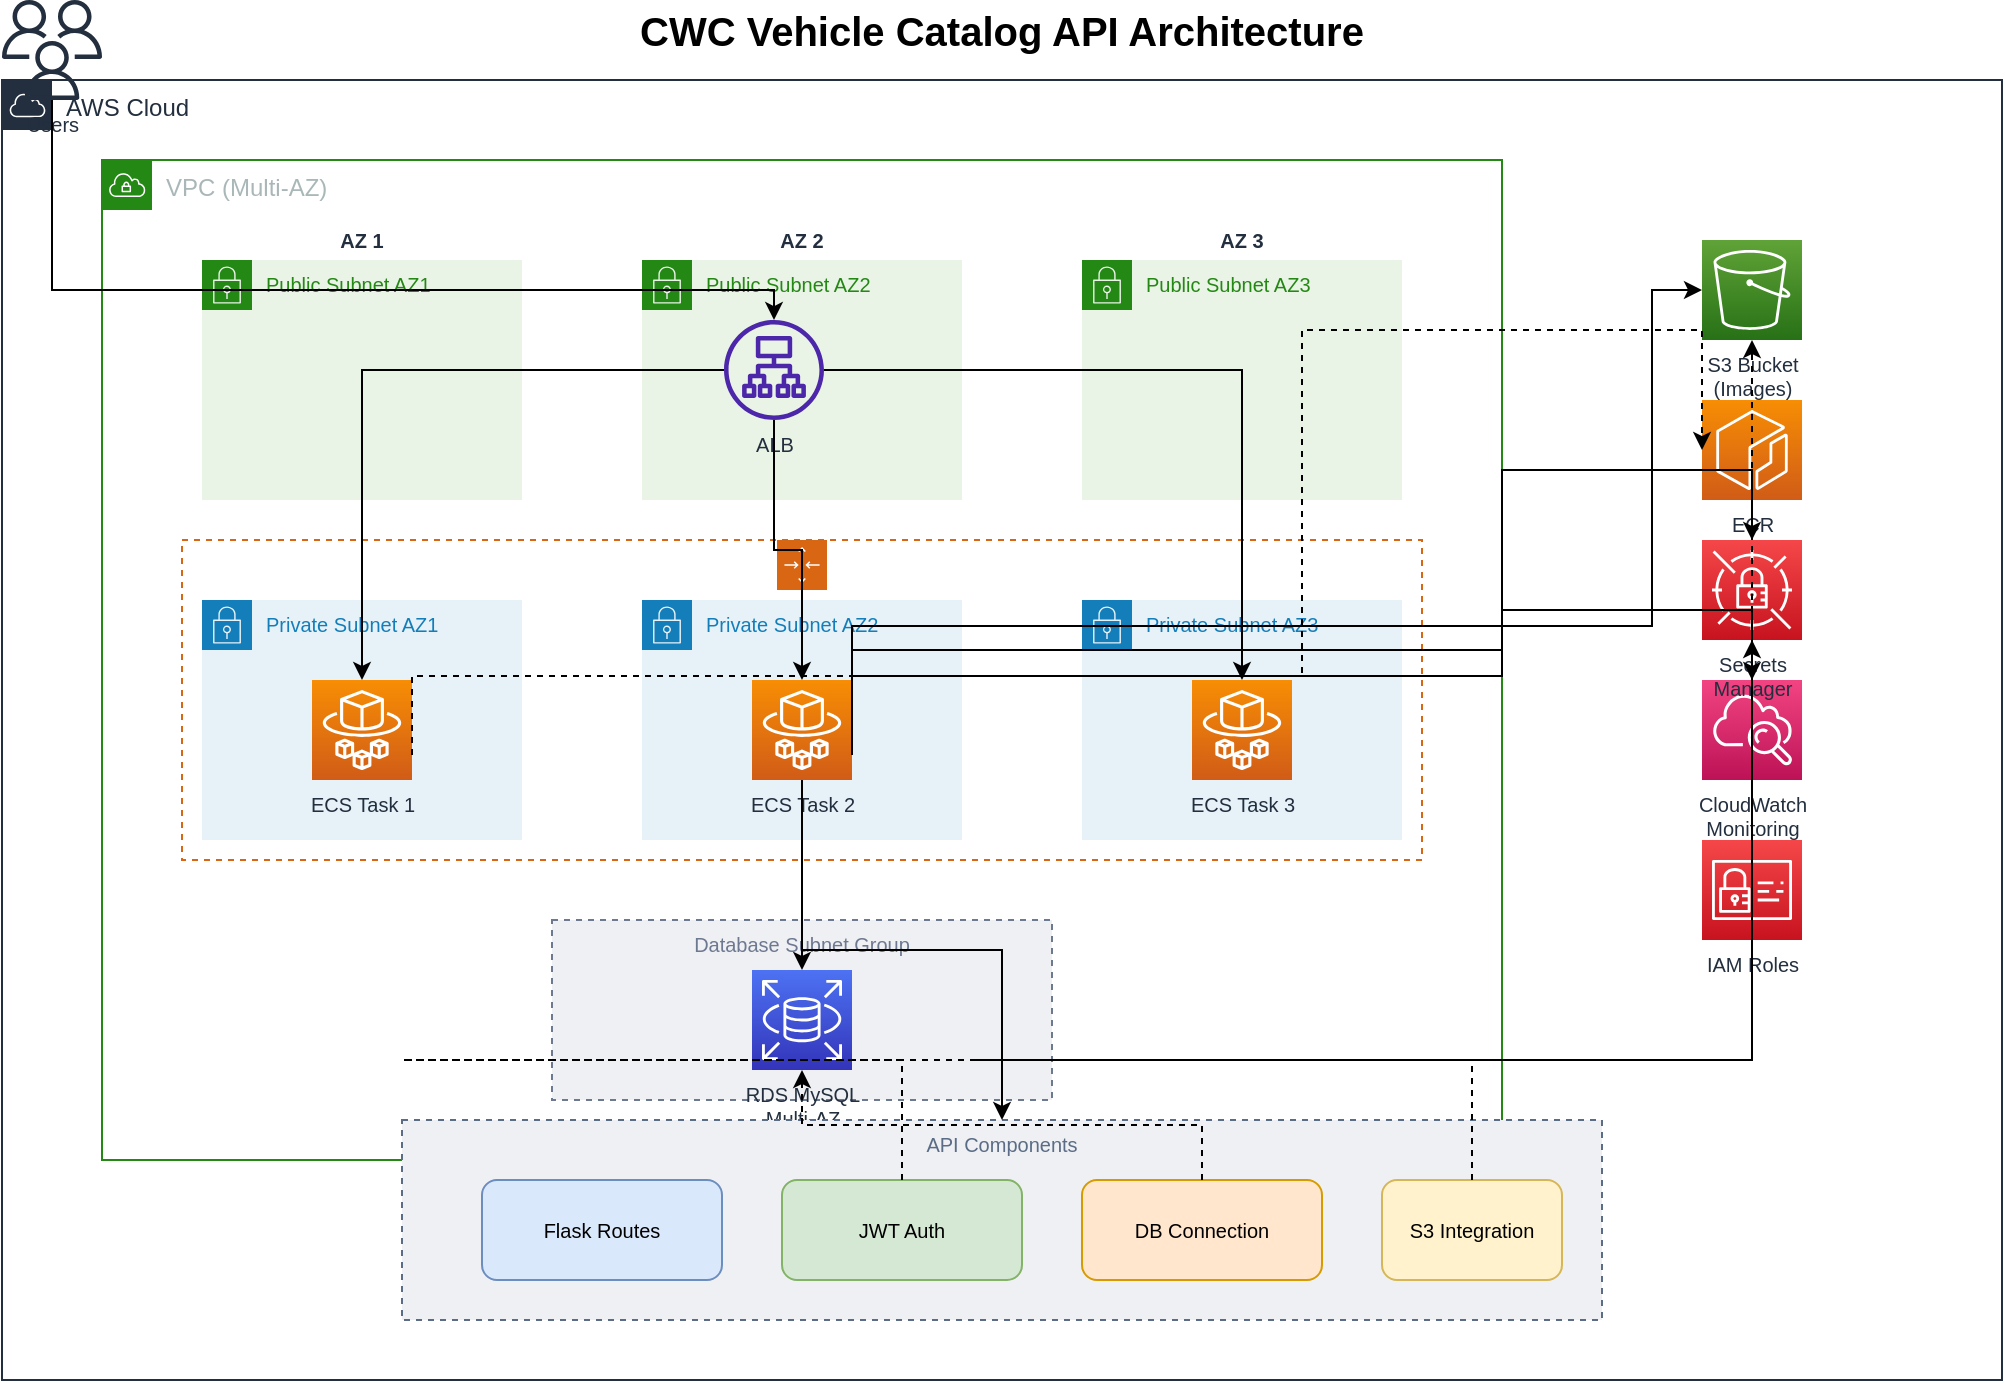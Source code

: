 <?xml version="1.0" encoding="UTF-8"?>
<mxfile version="15.8.3">
  <diagram id="cwc-architecture" name="CWC API Architecture">
    <mxGraphModel dx="1422" dy="794" grid="1" gridSize="10" guides="1" tooltips="1" connect="1" arrows="1" fold="1" page="1" pageScale="1" pageWidth="1100" pageHeight="850" math="0" shadow="0">
      <root>
        <mxCell id="0" />
        <mxCell id="1" parent="0" />
        
        <!-- Title -->
        <mxCell id="title" value="CWC Vehicle Catalog API Architecture" style="text;html=1;strokeColor=none;fillColor=none;align=center;verticalAlign=middle;whiteSpace=wrap;rounded=0;fontSize=20;fontStyle=1" vertex="1" parent="1">
          <mxGeometry x="250" y="20" width="600" height="30" as="geometry" />
        </mxCell>
        
        <!-- AWS Cloud -->
        <mxCell id="aws-cloud" value="AWS Cloud" style="points=[[0,0],[0.25,0],[0.5,0],[0.75,0],[1,0],[1,0.25],[1,0.5],[1,0.75],[1,1],[0.75,1],[0.5,1],[0.25,1],[0,1],[0,0.75],[0,0.5],[0,0.25]];outlineConnect=0;gradientColor=none;html=1;whiteSpace=wrap;fontSize=12;fontStyle=0;container=1;pointerEvents=0;collapsible=0;recursiveResize=0;shape=mxgraph.aws4.group;grIcon=mxgraph.aws4.group_aws_cloud;strokeColor=#232F3E;fillColor=none;verticalAlign=top;align=left;spacingLeft=30;fontColor=#232F3E;dashed=0;" vertex="1" parent="1">
          <mxGeometry x="50" y="60" width="1000" height="650" as="geometry" />
        </mxCell>
        
        <!-- VPC -->
        <mxCell id="vpc" value="VPC (Multi-AZ)" style="points=[[0,0],[0.25,0],[0.5,0],[0.75,0],[1,0],[1,0.25],[1,0.5],[1,0.75],[1,1],[0.75,1],[0.5,1],[0.25,1],[0,1],[0,0.75],[0,0.5],[0,0.25]];outlineConnect=0;gradientColor=none;html=1;whiteSpace=wrap;fontSize=12;fontStyle=0;container=1;pointerEvents=0;collapsible=0;recursiveResize=0;shape=mxgraph.aws4.group;grIcon=mxgraph.aws4.group_vpc;strokeColor=#248814;fillColor=none;verticalAlign=top;align=left;spacingLeft=30;fontColor=#AAB7B8;dashed=0;" vertex="1" parent="aws-cloud">
          <mxGeometry x="50" y="40" width="700" height="500" as="geometry" />
        </mxCell>
        
        <!-- AZ Labels -->
        <mxCell id="az1-label" value="AZ 1" style="text;html=1;strokeColor=none;fillColor=none;align=center;verticalAlign=middle;whiteSpace=wrap;rounded=0;fontSize=10;fontStyle=1;fontColor=#232F3E;" vertex="1" parent="vpc">
          <mxGeometry x="80" y="30" width="100" height="20" as="geometry" />
        </mxCell>
        
        <mxCell id="az2-label" value="AZ 2" style="text;html=1;strokeColor=none;fillColor=none;align=center;verticalAlign=middle;whiteSpace=wrap;rounded=0;fontSize=10;fontStyle=1;fontColor=#232F3E;" vertex="1" parent="vpc">
          <mxGeometry x="300" y="30" width="100" height="20" as="geometry" />
        </mxCell>
        
        <mxCell id="az3-label" value="AZ 3" style="text;html=1;strokeColor=none;fillColor=none;align=center;verticalAlign=middle;whiteSpace=wrap;rounded=0;fontSize=10;fontStyle=1;fontColor=#232F3E;" vertex="1" parent="vpc">
          <mxGeometry x="520" y="30" width="100" height="20" as="geometry" />
        </mxCell>
        
        <!-- Public Subnets -->
        <mxCell id="public-subnet1" value="Public Subnet AZ1" style="points=[[0,0],[0.25,0],[0.5,0],[0.75,0],[1,0],[1,0.25],[1,0.5],[1,0.75],[1,1],[0.75,1],[0.5,1],[0.25,1],[0,1],[0,0.75],[0,0.5],[0,0.25]];outlineConnect=0;gradientColor=none;html=1;whiteSpace=wrap;fontSize=10;fontStyle=0;container=1;pointerEvents=0;collapsible=0;recursiveResize=0;shape=mxgraph.aws4.group;grIcon=mxgraph.aws4.group_security_group;grStroke=0;strokeColor=#248814;fillColor=#E9F3E6;verticalAlign=top;align=left;spacingLeft=30;fontColor=#248814;dashed=0;" vertex="1" parent="vpc">
          <mxGeometry x="50" y="50" width="160" height="120" as="geometry" />
        </mxCell>
        
        <mxCell id="public-subnet2" value="Public Subnet AZ2" style="points=[[0,0],[0.25,0],[0.5,0],[0.75,0],[1,0],[1,0.25],[1,0.5],[1,0.75],[1,1],[0.75,1],[0.5,1],[0.25,1],[0,1],[0,0.75],[0,0.5],[0,0.25]];outlineConnect=0;gradientColor=none;html=1;whiteSpace=wrap;fontSize=10;fontStyle=0;container=1;pointerEvents=0;collapsible=0;recursiveResize=0;shape=mxgraph.aws4.group;grIcon=mxgraph.aws4.group_security_group;grStroke=0;strokeColor=#248814;fillColor=#E9F3E6;verticalAlign=top;align=left;spacingLeft=30;fontColor=#248814;dashed=0;" vertex="1" parent="vpc">
          <mxGeometry x="270" y="50" width="160" height="120" as="geometry" />
        </mxCell>
        
        <mxCell id="public-subnet3" value="Public Subnet AZ3" style="points=[[0,0],[0.25,0],[0.5,0],[0.75,0],[1,0],[1,0.25],[1,0.5],[1,0.75],[1,1],[0.75,1],[0.5,1],[0.25,1],[0,1],[0,0.75],[0,0.5],[0,0.25]];outlineConnect=0;gradientColor=none;html=1;whiteSpace=wrap;fontSize=10;fontStyle=0;container=1;pointerEvents=0;collapsible=0;recursiveResize=0;shape=mxgraph.aws4.group;grIcon=mxgraph.aws4.group_security_group;grStroke=0;strokeColor=#248814;fillColor=#E9F3E6;verticalAlign=top;align=left;spacingLeft=30;fontColor=#248814;dashed=0;" vertex="1" parent="vpc">
          <mxGeometry x="490" y="50" width="160" height="120" as="geometry" />
        </mxCell>
        
        <!-- ALB -->
        <mxCell id="alb" value="ALB" style="sketch=0;outlineConnect=0;fontColor=#232F3E;gradientColor=none;fillColor=#4D27AA;strokeColor=none;dashed=0;verticalLabelPosition=bottom;verticalAlign=top;align=center;html=1;fontSize=10;fontStyle=0;aspect=fixed;pointerEvents=1;shape=mxgraph.aws4.application_load_balancer;" vertex="1" parent="vpc">
          <mxGeometry x="311" y="80" width="50" height="50" as="geometry" />
        </mxCell>
        
        <!-- Auto Scaling Group -->
        <mxCell id="asg" value="Auto Scaling Group" style="points=[[0,0],[0.25,0],[0.5,0],[0.75,0],[1,0],[1,0.25],[1,0.5],[1,0.75],[1,1],[0.75,1],[0.5,1],[0.25,1],[0,1],[0,0.75],[0,0.5],[0,0.25]];outlineConnect=0;gradientColor=none;html=1;whiteSpace=wrap;fontSize=10;fontStyle=0;container=0;pointerEvents=0;collapsible=0;recursiveResize=0;shape=mxgraph.aws4.groupCenter;grIcon=mxgraph.aws4.group_auto_scaling_group;grStroke=1;strokeColor=#D86613;fillColor=none;verticalAlign=top;align=center;fontColor=#D86613;dashed=1;spacingTop=25;" vertex="1" parent="vpc">
          <mxGeometry x="40" y="190" width="620" height="160" as="geometry" />
        </mxCell>
        
        <!-- Private Subnets -->
        <mxCell id="private-subnet1" value="Private Subnet AZ1" style="points=[[0,0],[0.25,0],[0.5,0],[0.75,0],[1,0],[1,0.25],[1,0.5],[1,0.75],[1,1],[0.75,1],[0.5,1],[0.25,1],[0,1],[0,0.75],[0,0.5],[0,0.25]];outlineConnect=0;gradientColor=none;html=1;whiteSpace=wrap;fontSize=10;fontStyle=0;container=1;pointerEvents=0;collapsible=0;recursiveResize=0;shape=mxgraph.aws4.group;grIcon=mxgraph.aws4.group_security_group;grStroke=0;strokeColor=#147EBA;fillColor=#E6F2F8;verticalAlign=top;align=left;spacingLeft=30;fontColor=#147EBA;dashed=0;" vertex="1" parent="vpc">
          <mxGeometry x="50" y="220" width="160" height="120" as="geometry" />
        </mxCell>
        
        <!-- ECS Fargate 1 -->
        <mxCell id="ecs1" value="ECS Task 1" style="sketch=0;points=[[0,0,0],[0.25,0,0],[0.5,0,0],[0.75,0,0],[1,0,0],[0,1,0],[0.25,1,0],[0.5,1,0],[0.75,1,0],[1,1,0],[0,0.25,0],[0,0.5,0],[0,0.75,0],[1,0.25,0],[1,0.5,0],[1,0.75,0]];outlineConnect=0;fontColor=#232F3E;gradientColor=#F78E04;gradientDirection=north;fillColor=#D05C17;strokeColor=#ffffff;dashed=0;verticalLabelPosition=bottom;verticalAlign=top;align=center;html=1;fontSize=10;fontStyle=0;aspect=fixed;shape=mxgraph.aws4.resourceIcon;resIcon=mxgraph.aws4.fargate;" vertex="1" parent="private-subnet1">
          <mxGeometry x="55" y="40" width="50" height="50" as="geometry" />
        </mxCell>
        
        <mxCell id="private-subnet2" value="Private Subnet AZ2" style="points=[[0,0],[0.25,0],[0.5,0],[0.75,0],[1,0],[1,0.25],[1,0.5],[1,0.75],[1,1],[0.75,1],[0.5,1],[0.25,1],[0,1],[0,0.75],[0,0.5],[0,0.25]];outlineConnect=0;gradientColor=none;html=1;whiteSpace=wrap;fontSize=10;fontStyle=0;container=1;pointerEvents=0;collapsible=0;recursiveResize=0;shape=mxgraph.aws4.group;grIcon=mxgraph.aws4.group_security_group;grStroke=0;strokeColor=#147EBA;fillColor=#E6F2F8;verticalAlign=top;align=left;spacingLeft=30;fontColor=#147EBA;dashed=0;" vertex="1" parent="vpc">
          <mxGeometry x="270" y="220" width="160" height="120" as="geometry" />
        </mxCell>
        
        <!-- ECS Fargate 2 -->
        <mxCell id="ecs2" value="ECS Task 2" style="sketch=0;points=[[0,0,0],[0.25,0,0],[0.5,0,0],[0.75,0,0],[1,0,0],[0,1,0],[0.25,1,0],[0.5,1,0],[0.75,1,0],[1,1,0],[0,0.25,0],[0,0.5,0],[0,0.75,0],[1,0.25,0],[1,0.5,0],[1,0.75,0]];outlineConnect=0;fontColor=#232F3E;gradientColor=#F78E04;gradientDirection=north;fillColor=#D05C17;strokeColor=#ffffff;dashed=0;verticalLabelPosition=bottom;verticalAlign=top;align=center;html=1;fontSize=10;fontStyle=0;aspect=fixed;shape=mxgraph.aws4.resourceIcon;resIcon=mxgraph.aws4.fargate;" vertex="1" parent="private-subnet2">
          <mxGeometry x="55" y="40" width="50" height="50" as="geometry" />
        </mxCell>
        
        <mxCell id="private-subnet3" value="Private Subnet AZ3" style="points=[[0,0],[0.25,0],[0.5,0],[0.75,0],[1,0],[1,0.25],[1,0.5],[1,0.75],[1,1],[0.75,1],[0.5,1],[0.25,1],[0,1],[0,0.75],[0,0.5],[0,0.25]];outlineConnect=0;gradientColor=none;html=1;whiteSpace=wrap;fontSize=10;fontStyle=0;container=1;pointerEvents=0;collapsible=0;recursiveResize=0;shape=mxgraph.aws4.group;grIcon=mxgraph.aws4.group_security_group;grStroke=0;strokeColor=#147EBA;fillColor=#E6F2F8;verticalAlign=top;align=left;spacingLeft=30;fontColor=#147EBA;dashed=0;" vertex="1" parent="vpc">
          <mxGeometry x="490" y="220" width="160" height="120" as="geometry" />
        </mxCell>
        
        <!-- ECS Fargate 3 -->
        <mxCell id="ecs3" value="ECS Task 3" style="sketch=0;points=[[0,0,0],[0.25,0,0],[0.5,0,0],[0.75,0,0],[1,0,0],[0,1,0],[0.25,1,0],[0.5,1,0],[0.75,1,0],[1,1,0],[0,0.25,0],[0,0.5,0],[0,0.75,0],[1,0.25,0],[1,0.5,0],[1,0.75,0]];outlineConnect=0;fontColor=#232F3E;gradientColor=#F78E04;gradientDirection=north;fillColor=#D05C17;strokeColor=#ffffff;dashed=0;verticalLabelPosition=bottom;verticalAlign=top;align=center;html=1;fontSize=10;fontStyle=0;aspect=fixed;shape=mxgraph.aws4.resourceIcon;resIcon=mxgraph.aws4.fargate;" vertex="1" parent="private-subnet3">
          <mxGeometry x="55" y="40" width="50" height="50" as="geometry" />
        </mxCell>
        
        <!-- Database Subnets -->
        <mxCell id="db-subnet-group" value="Database Subnet Group" style="fillColor=#EFF0F3;strokeColor=#6D7891;dashed=1;verticalAlign=top;fontStyle=0;fontColor=#6D7891;whiteSpace=wrap;html=1;fontSize=10;" vertex="1" parent="vpc">
          <mxGeometry x="225" y="380" width="250" height="90" as="geometry" />
        </mxCell>
        
        <!-- RDS Multi-AZ -->
        <mxCell id="rds" value="RDS MySQL&#xa;Multi-AZ" style="sketch=0;points=[[0,0,0],[0.25,0,0],[0.5,0,0],[0.75,0,0],[1,0,0],[0,1,0],[0.25,1,0],[0.5,1,0],[0.75,1,0],[1,1,0],[0,0.25,0],[0,0.5,0],[0,0.75,0],[1,0.25,0],[1,0.5,0],[1,0.75,0]];outlineConnect=0;fontColor=#232F3E;gradientColor=#4D72F3;gradientDirection=north;fillColor=#3334B9;strokeColor=#ffffff;dashed=0;verticalLabelPosition=bottom;verticalAlign=top;align=center;html=1;fontSize=10;fontStyle=0;aspect=fixed;shape=mxgraph.aws4.resourceIcon;resIcon=mxgraph.aws4.rds;" vertex="1" parent="db-subnet-group">
          <mxGeometry x="100" y="25" width="50" height="50" as="geometry" />
        </mxCell>
        
        <!-- S3 -->
        <mxCell id="s3" value="S3 Bucket&#xa;(Images)" style="sketch=0;points=[[0,0,0],[0.25,0,0],[0.5,0,0],[0.75,0,0],[1,0,0],[0,1,0],[0.25,1,0],[0.5,1,0],[0.75,1,0],[1,1,0],[0,0.25,0],[0,0.5,0],[0,0.75,0],[1,0.25,0],[1,0.5,0],[1,0.75,0]];outlineConnect=0;fontColor=#232F3E;gradientColor=#60A337;gradientDirection=north;fillColor=#277116;strokeColor=#ffffff;dashed=0;verticalLabelPosition=bottom;verticalAlign=top;align=center;html=1;fontSize=10;fontStyle=0;aspect=fixed;shape=mxgraph.aws4.resourceIcon;resIcon=mxgraph.aws4.s3;" vertex="1" parent="aws-cloud">
          <mxGeometry x="850" y="80" width="50" height="50" as="geometry" />
        </mxCell>
        
        <!-- CloudWatch -->
        <mxCell id="cloudwatch" value="CloudWatch&#xa;Monitoring" style="sketch=0;points=[[0,0,0],[0.25,0,0],[0.5,0,0],[0.75,0,0],[1,0,0],[0,1,0],[0.25,1,0],[0.5,1,0],[0.75,1,0],[1,1,0],[0,0.25,0],[0,0.5,0],[0,0.75,0],[1,0.25,0],[1,0.5,0],[1,0.75,0]];points=[[0,0,0],[0.25,0,0],[0.5,0,0],[0.75,0,0],[1,0,0],[0,1,0],[0.25,1,0],[0.5,1,0],[0.75,1,0],[1,1,0],[0,0.25,0],[0,0.5,0],[0,0.75,0],[1,0.25,0],[1,0.5,0],[1,0.75,0]];outlineConnect=0;fontColor=#232F3E;gradientColor=#F34482;gradientDirection=north;fillColor=#BC1356;strokeColor=#ffffff;dashed=0;verticalLabelPosition=bottom;verticalAlign=top;align=center;html=1;fontSize=10;fontStyle=0;aspect=fixed;shape=mxgraph.aws4.resourceIcon;resIcon=mxgraph.aws4.cloudwatch;" vertex="1" parent="aws-cloud">
          <mxGeometry x="850" y="300" width="50" height="50" as="geometry" />
        </mxCell>
        
        <!-- ECR -->
        <mxCell id="ecr" value="ECR&#xa;Repository" style="sketch=0;points=[[0,0,0],[0.25,0,0],[0.5,0,0],[0.75,0,0],[1,0,0],[0,1,0],[0.25,1,0],[0.5,1,0],[0.75,1,0],[1,1,0],[0,0.25,0],[0,0.5,0],[0,0.75,0],[1,0.25,0],[1,0.5,0],[1,0.75,0]];outlineConnect=0;fontColor=#232F3E;gradientColor=#F78E04;gradientDirection=north;fillColor=#D05C17;strokeColor=#ffffff;dashed=0;verticalLabelPosition=bottom;verticalAlign=top;align=center;html=1;fontSize=10;fontStyle=0;aspect=fixed;shape=mxgraph.aws4.resourceIcon;resIcon=mxgraph.aws4.ecr;" vertex="1" parent="aws-cloud">
          <mxGeometry x="850" y="160" width="50" height="50" as="geometry" />
        </mxCell>
        
        <!-- Secrets Manager -->
        <mxCell id="secrets" value="Secrets&#xa;Manager" style="sketch=0;points=[[0,0,0],[0.25,0,0],[0.5,0,0],[0.75,0,0],[1,0,0],[0,1,0],[0.25,1,0],[0.5,1,0],[0.75,1,0],[1,1,0],[0,0.25,0],[0,0.5,0],[0,0.75,0],[1,0.25,0],[1,0.5,0],[1,0.75,0]];outlineConnect=0;fontColor=#232F3E;gradientColor=#F54749;gradientDirection=north;fillColor=#C7131F;strokeColor=#ffffff;dashed=0;verticalLabelPosition=bottom;verticalAlign=top;align=center;html=1;fontSize=10;fontStyle=0;aspect=fixed;shape=mxgraph.aws4.resourceIcon;resIcon=mxgraph.aws4.secrets_manager;" vertex="1" parent="aws-cloud">
          <mxGeometry x="850" y="230" width="50" height="50" as="geometry" />
        </mxCell>
        
        <!-- IAM -->
        <mxCell id="iam" value="IAM Roles" style="sketch=0;points=[[0,0,0],[0.25,0,0],[0.5,0,0],[0.75,0,0],[1,0,0],[0,1,0],[0.25,1,0],[0.5,1,0],[0.75,1,0],[1,1,0],[0,0.25,0],[0,0.5,0],[0,0.75,0],[1,0.25,0],[1,0.5,0],[1,0.75,0]];outlineConnect=0;fontColor=#232F3E;gradientColor=#F54749;gradientDirection=north;fillColor=#C7131F;strokeColor=#ffffff;dashed=0;verticalLabelPosition=bottom;verticalAlign=top;align=center;html=1;fontSize=10;fontStyle=0;aspect=fixed;shape=mxgraph.aws4.resourceIcon;resIcon=mxgraph.aws4.identity_and_access_management;" vertex="1" parent="aws-cloud">
          <mxGeometry x="850" y="380" width="50" height="50" as="geometry" />
        </mxCell>
        
        <!-- User -->
        <mxCell id="user" value="Users" style="sketch=0;outlineConnect=0;fontColor=#232F3E;gradientColor=none;fillColor=#232F3E;strokeColor=none;dashed=0;verticalLabelPosition=bottom;verticalAlign=top;align=center;html=1;fontSize=10;fontStyle=0;aspect=fixed;pointerEvents=1;shape=mxgraph.aws4.users;" vertex="1" parent="1">
          <mxGeometry x="50" y="20" width="50" height="50" as="geometry" />
        </mxCell>
        
        <!-- API Components -->
        <mxCell id="api-components" value="API Components" style="fillColor=#EFF0F3;strokeColor=#5A6C86;dashed=1;verticalAlign=top;fontStyle=0;fontColor=#5A6C86;whiteSpace=wrap;html=1;fontSize=10;" vertex="1" parent="1">
          <mxGeometry x="250" y="580" width="600" height="100" as="geometry" />
        </mxCell>
        
        <!-- API Routes -->
        <mxCell id="api-routes" value="Flask Routes" style="rounded=1;whiteSpace=wrap;html=1;fillColor=#dae8fc;strokeColor=#6c8ebf;fontSize=10;" vertex="1" parent="api-components">
          <mxGeometry x="40" y="30" width="120" height="50" as="geometry" />
        </mxCell>
        
        <!-- JWT Auth -->
        <mxCell id="jwt-auth" value="JWT Auth" style="rounded=1;whiteSpace=wrap;html=1;fillColor=#d5e8d4;strokeColor=#82b366;fontSize=10;" vertex="1" parent="api-components">
          <mxGeometry x="190" y="30" width="120" height="50" as="geometry" />
        </mxCell>
        
        <!-- DB Connection -->
        <mxCell id="db-conn" value="DB Connection" style="rounded=1;whiteSpace=wrap;html=1;fillColor=#ffe6cc;strokeColor=#d79b00;fontSize=10;" vertex="1" parent="api-components">
          <mxGeometry x="340" y="30" width="120" height="50" as="geometry" />
        </mxCell>
        
        <!-- S3 Integration -->
        <mxCell id="s3-int" value="S3 Integration" style="rounded=1;whiteSpace=wrap;html=1;fillColor=#fff2cc;strokeColor=#d6b656;fontSize=10;" vertex="1" parent="api-components">
          <mxGeometry x="490" y="30" width="90" height="50" as="geometry" />
        </mxCell>
        
        <!-- Connections -->
        <!-- User to ALB -->
        <mxCell id="user-alb" value="" style="edgeStyle=orthogonalEdgeStyle;rounded=0;orthogonalLoop=1;jettySize=auto;html=1;" edge="1" parent="1" source="user" target="alb">
          <mxGeometry relative="1" as="geometry">
            <Array as="points">
              <mxPoint x="75" y="165" />
            </Array>
          </mxGeometry>
        </mxCell>
        
        <!-- ALB to ECS -->
        <mxCell id="alb-ecs1" value="" style="edgeStyle=orthogonalEdgeStyle;rounded=0;orthogonalLoop=1;jettySize=auto;html=1;" edge="1" parent="1" source="alb" target="ecs1">
          <mxGeometry relative="1" as="geometry" />
        </mxCell>
        
        <mxCell id="alb-ecs2" value="" style="edgeStyle=orthogonalEdgeStyle;rounded=0;orthogonalLoop=1;jettySize=auto;html=1;" edge="1" parent="1" source="alb" target="ecs2">
          <mxGeometry relative="1" as="geometry" />
        </mxCell>
        
        <mxCell id="alb-ecs3" value="" style="edgeStyle=orthogonalEdgeStyle;rounded=0;orthogonalLoop=1;jettySize=auto;html=1;" edge="1" parent="1" source="alb" target="ecs3">
          <mxGeometry relative="1" as="geometry" />
        </mxCell>
        
        <!-- ECS to RDS -->
        <mxCell id="ecs-rds" value="" style="edgeStyle=orthogonalEdgeStyle;rounded=0;orthogonalLoop=1;jettySize=auto;html=1;" edge="1" parent="1" source="ecs2" target="rds">
          <mxGeometry relative="1" as="geometry" />
        </mxCell>
        
        <!-- ECS to S3 -->
        <mxCell id="ecs-s3" value="" style="edgeStyle=orthogonalEdgeStyle;rounded=0;orthogonalLoop=1;jettySize=auto;html=1;exitX=1;exitY=0.25;exitDx=0;exitDy=0;exitPerimeter=0;" edge="1" parent="1" source="ecs2" target="s3">
          <mxGeometry relative="1" as="geometry">
            <Array as="points">
              <mxPoint x="875" y="333" />
            </Array>
          </mxGeometry>
        </mxCell>
        
        <!-- ECS to Secrets -->
        <mxCell id="ecs-secrets" value="" style="edgeStyle=orthogonalEdgeStyle;rounded=0;orthogonalLoop=1;jettySize=auto;html=1;exitX=1;exitY=0.5;exitDx=0;exitDy=0;exitPerimeter=0;" edge="1" parent="1" source="ecs2" target="secrets">
          <mxGeometry relative="1" as="geometry">
            <Array as="points">
              <mxPoint x="800" y="345" />
              <mxPoint x="800" y="255" />
            </Array>
          </mxGeometry>
        </mxCell>
        
        <!-- ECS to CloudWatch -->
        <mxCell id="ecs-cloudwatch" value="" style="edgeStyle=orthogonalEdgeStyle;rounded=0;orthogonalLoop=1;jettySize=auto;html=1;exitX=1;exitY=0.75;exitDx=0;exitDy=0;exitPerimeter=0;" edge="1" parent="1" source="ecs2" target="cloudwatch">
          <mxGeometry relative="1" as="geometry">
            <Array as="points">
              <mxPoint x="800" y="358" />
              <mxPoint x="800" y="325" />
            </Array>
          </mxGeometry>
        </mxCell>
        
        <!-- ECS to ECR -->
        <mxCell id="ecs-ecr" value="" style="edgeStyle=orthogonalEdgeStyle;rounded=0;orthogonalLoop=1;jettySize=auto;html=1;exitX=1;exitY=0.75;exitDx=0;exitDy=0;exitPerimeter=0;entryX=0;entryY=0.5;entryDx=0;entryDy=0;entryPerimeter=0;dashed=1;" edge="1" parent="1" source="ecs1" target="ecr">
          <mxGeometry relative="1" as="geometry">
            <Array as="points">
              <mxPoint x="700" y="358" />
              <mxPoint x="700" y="185" />
            </Array>
          </mxGeometry>
        </mxCell>
        
        <!-- ECS to API Components -->
        <mxCell id="ecs-api" value="" style="edgeStyle=orthogonalEdgeStyle;rounded=0;orthogonalLoop=1;jettySize=auto;html=1;exitX=0.5;exitY=1;exitDx=0;exitDy=0;exitPerimeter=0;entryX=0.5;entryY=0;entryDx=0;entryDy=0;" edge="1" parent="1" source="ecs2" target="api-components">
          <mxGeometry relative="1" as="geometry" />
        </mxCell>
        
        <!-- API to AWS Services -->
        <mxCell id="api-rds" value="" style="edgeStyle=orthogonalEdgeStyle;rounded=0;orthogonalLoop=1;jettySize=auto;html=1;exitX=0.5;exitY=0;exitDx=0;exitDy=0;entryX=0.5;entryY=1;entryDx=0;entryDy=0;entryPerimeter=0;dashed=1;" edge="1" parent="1" source="db-conn" target="rds">
          <mxGeometry relative="1" as="geometry" />
        </mxCell>
        
        <mxCell id="api-s3" value="" style="edgeStyle=orthogonalEdgeStyle;rounded=0;orthogonalLoop=1;jettySize=auto;html=1;exitX=0.5;exitY=0;exitDx=0;exitDy=0;entryX=0.5;entryY=1;entryDx=0;entryDy=0;entryPerimeter=0;dashed=1;" edge="1" parent="1" source="s3-int" target="s3">
          <mxGeometry relative="1" as="geometry">
            <Array as="points">
              <mxPoint x="535" y="550" />
              <mxPoint x="875" y="550" />
            </Array>
          </mxGeometry>
        </mxCell>
        
        <mxCell id="api-secrets" value="" style="edgeStyle=orthogonalEdgeStyle;rounded=0;orthogonalLoop=1;jettySize=auto;html=1;exitX=0.5;exitY=0;exitDx=0;exitDy=0;entryX=0.5;entryY=1;entryDx=0;entryDy=0;entryPerimeter=0;dashed=1;" edge="1" parent="1" source="jwt-auth" target="secrets">
          <mxGeometry relative="1" as="geometry">
            <Array as="points">
              <mxPoint x="250" y="550" />
              <mxPoint x="875" y="550" />
            </Array>
          </mxGeometry>
        </mxCell>
      </root>
    </mxGraphModel>
  </diagram>
</mxfile>